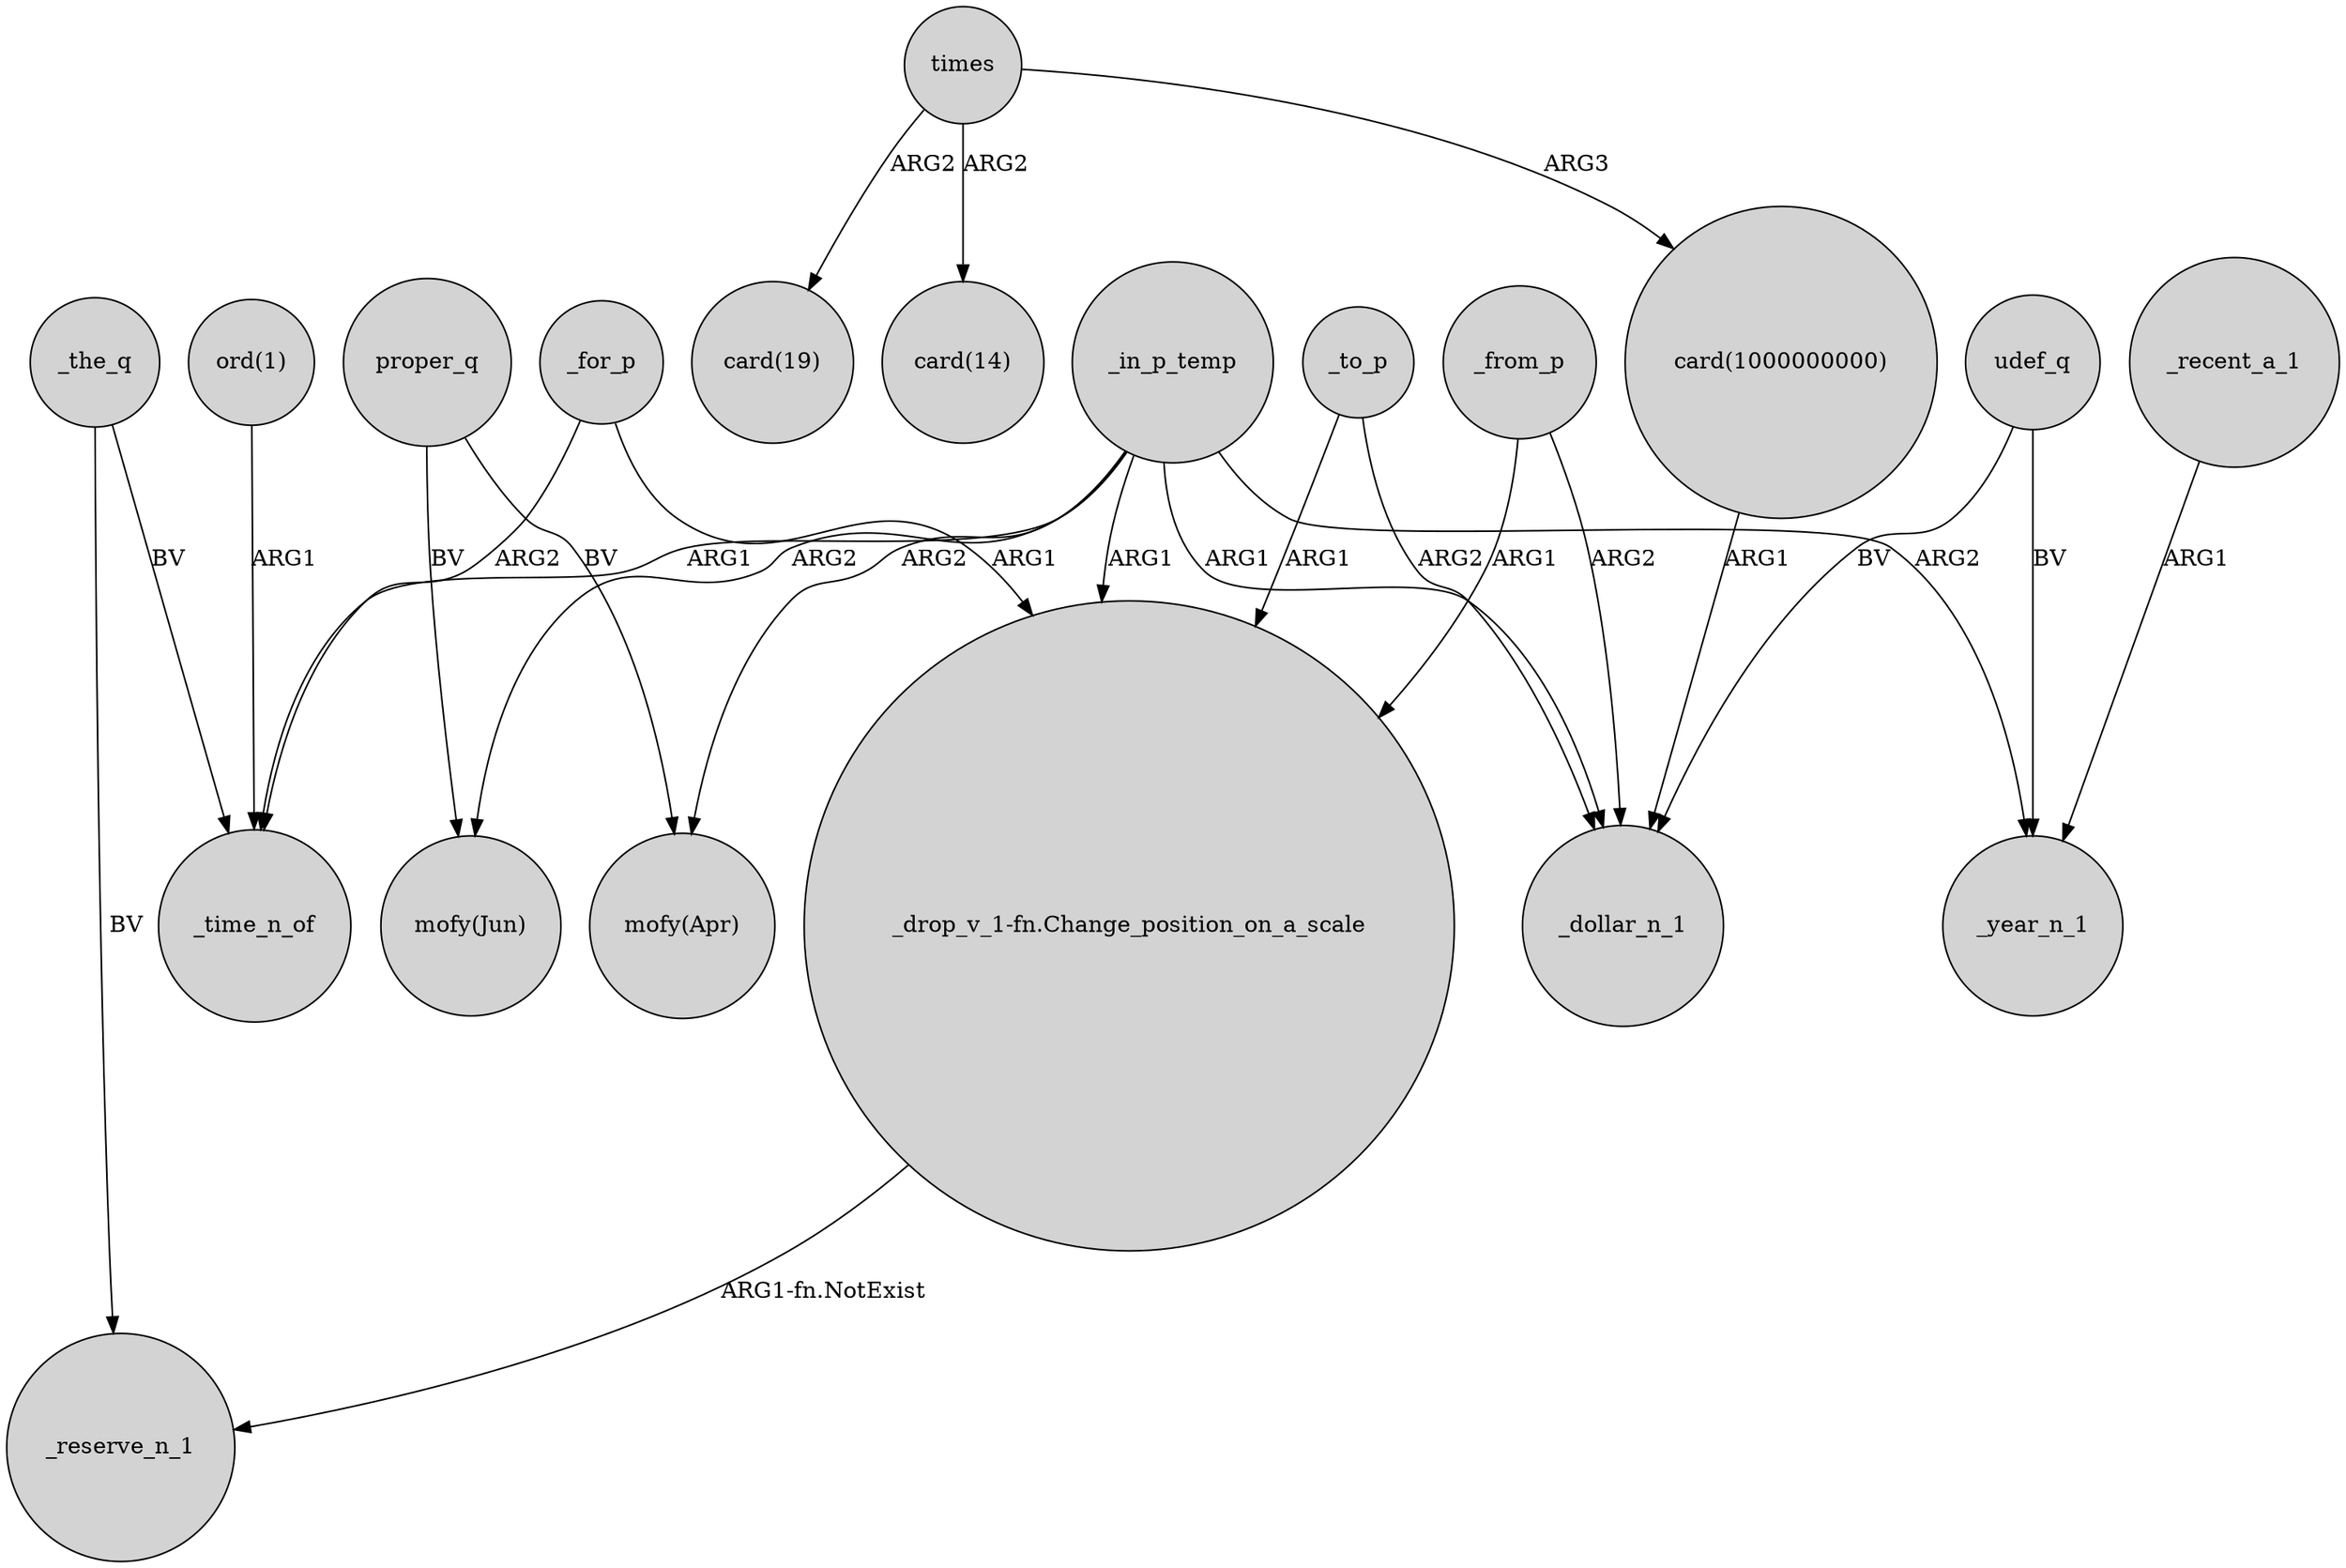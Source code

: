 digraph {
	node [shape=circle style=filled]
	_for_p -> "_drop_v_1-fn.Change_position_on_a_scale" [label=ARG1]
	times -> "card(19)" [label=ARG2]
	times -> "card(14)" [label=ARG2]
	_the_q -> _reserve_n_1 [label=BV]
	_to_p -> _dollar_n_1 [label=ARG2]
	proper_q -> "mofy(Jun)" [label=BV]
	proper_q -> "mofy(Apr)" [label=BV]
	_for_p -> _time_n_of [label=ARG2]
	"_drop_v_1-fn.Change_position_on_a_scale" -> _reserve_n_1 [label="ARG1-fn.NotExist"]
	times -> "card(1000000000)" [label=ARG3]
	_in_p_temp -> "_drop_v_1-fn.Change_position_on_a_scale" [label=ARG1]
	_in_p_temp -> _year_n_1 [label=ARG2]
	_the_q -> _time_n_of [label=BV]
	_to_p -> "_drop_v_1-fn.Change_position_on_a_scale" [label=ARG1]
	_recent_a_1 -> _year_n_1 [label=ARG1]
	_in_p_temp -> "mofy(Apr)" [label=ARG2]
	_in_p_temp -> "mofy(Jun)" [label=ARG2]
	_in_p_temp -> _time_n_of [label=ARG1]
	udef_q -> _year_n_1 [label=BV]
	_from_p -> "_drop_v_1-fn.Change_position_on_a_scale" [label=ARG1]
	_in_p_temp -> _dollar_n_1 [label=ARG1]
	"card(1000000000)" -> _dollar_n_1 [label=ARG1]
	_from_p -> _dollar_n_1 [label=ARG2]
	"ord(1)" -> _time_n_of [label=ARG1]
	udef_q -> _dollar_n_1 [label=BV]
}
